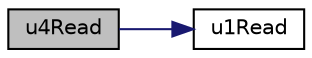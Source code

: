 digraph "u4Read"
{
 // LATEX_PDF_SIZE
  edge [fontname="Helvetica",fontsize="10",labelfontname="Helvetica",labelfontsize="10"];
  node [fontname="Helvetica",fontsize="10",shape=record];
  rankdir="LR";
  Node1 [label="u4Read",height=0.2,width=0.4,color="black", fillcolor="grey75", style="filled", fontcolor="black",tooltip="Função para ler 4 bytes sem sinal do arquivo."];
  Node1 -> Node2 [color="midnightblue",fontsize="10",style="solid",fontname="Helvetica"];
  Node2 [label="u1Read",height=0.2,width=0.4,color="black", fillcolor="white", style="filled",URL="$leitor_8c.html#a532302b615784d3e310fe34af2a37d98",tooltip="Função para ler um byte do arquivo."];
}
